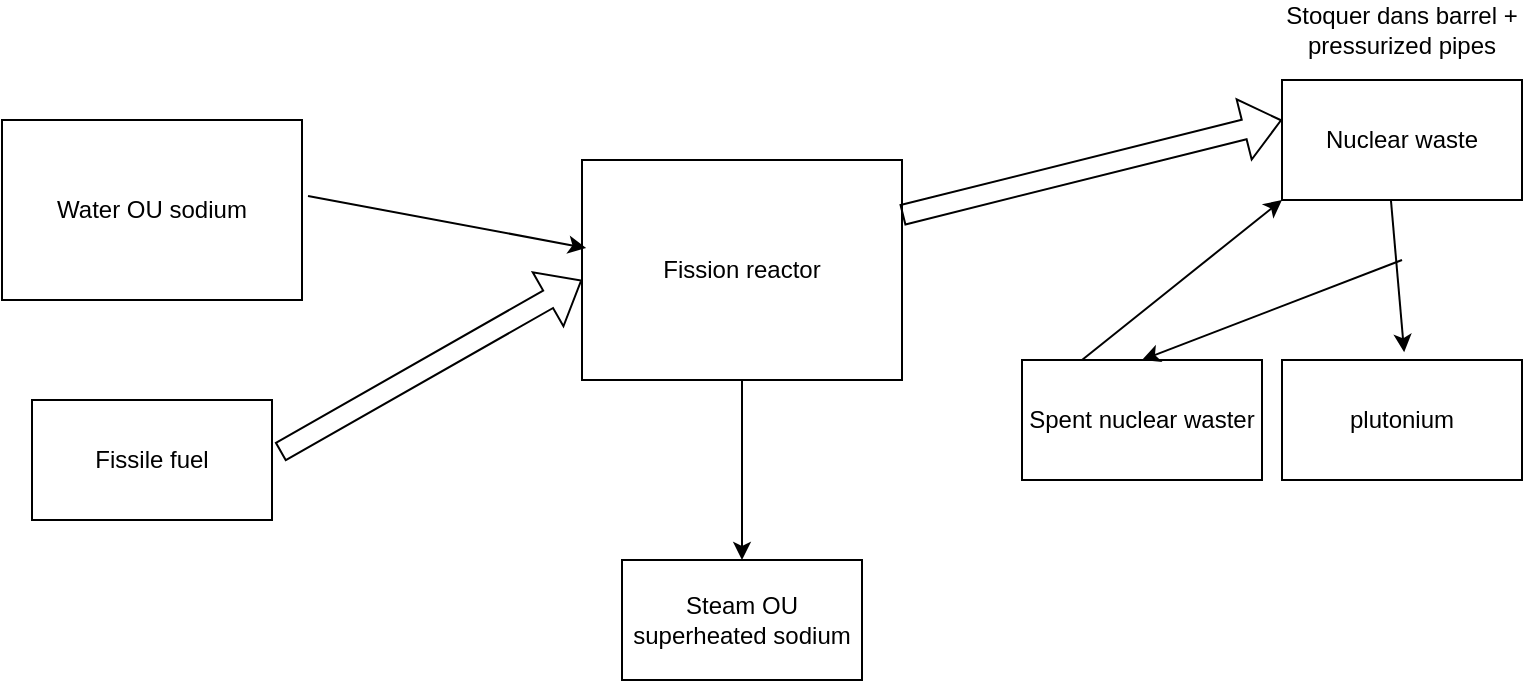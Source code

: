 <mxfile version="24.6.4" type="github">
  <diagram name="Page-1" id="SNu6Hwqx18H7hvCri_gc">
    <mxGraphModel dx="1430" dy="757" grid="1" gridSize="10" guides="1" tooltips="1" connect="1" arrows="1" fold="1" page="1" pageScale="1" pageWidth="827" pageHeight="1169" math="0" shadow="0">
      <root>
        <mxCell id="0" />
        <mxCell id="1" parent="0" />
        <mxCell id="rBHgkjRE-wHSFufGKVvx-1" value="Fission reactor" style="rounded=0;whiteSpace=wrap;html=1;" vertex="1" parent="1">
          <mxGeometry x="320" y="80" width="160" height="110" as="geometry" />
        </mxCell>
        <mxCell id="rBHgkjRE-wHSFufGKVvx-2" value="" style="endArrow=classic;html=1;rounded=0;entryX=0.013;entryY=0.4;entryDx=0;entryDy=0;entryPerimeter=0;exitX=1.02;exitY=0.422;exitDx=0;exitDy=0;exitPerimeter=0;" edge="1" parent="1" source="rBHgkjRE-wHSFufGKVvx-3" target="rBHgkjRE-wHSFufGKVvx-1">
          <mxGeometry width="50" height="50" relative="1" as="geometry">
            <mxPoint x="190" y="120" as="sourcePoint" />
            <mxPoint x="440" y="540" as="targetPoint" />
          </mxGeometry>
        </mxCell>
        <mxCell id="rBHgkjRE-wHSFufGKVvx-3" value="Water OU sodium" style="rounded=0;whiteSpace=wrap;html=1;" vertex="1" parent="1">
          <mxGeometry x="30" y="60" width="150" height="90" as="geometry" />
        </mxCell>
        <mxCell id="rBHgkjRE-wHSFufGKVvx-4" value="Fissile fuel" style="rounded=0;whiteSpace=wrap;html=1;" vertex="1" parent="1">
          <mxGeometry x="45" y="200" width="120" height="60" as="geometry" />
        </mxCell>
        <mxCell id="rBHgkjRE-wHSFufGKVvx-5" value="" style="shape=flexArrow;endArrow=classic;html=1;rounded=0;entryX=-0.025;entryY=0.582;entryDx=0;entryDy=0;entryPerimeter=0;exitX=1;exitY=0.5;exitDx=0;exitDy=0;" edge="1" parent="1">
          <mxGeometry width="50" height="50" relative="1" as="geometry">
            <mxPoint x="169" y="225.98" as="sourcePoint" />
            <mxPoint x="320" y="140.0" as="targetPoint" />
          </mxGeometry>
        </mxCell>
        <mxCell id="rBHgkjRE-wHSFufGKVvx-6" value="" style="shape=flexArrow;endArrow=classic;html=1;rounded=0;exitX=1;exitY=0.25;exitDx=0;exitDy=0;" edge="1" parent="1" source="rBHgkjRE-wHSFufGKVvx-1">
          <mxGeometry width="50" height="50" relative="1" as="geometry">
            <mxPoint x="380" y="150" as="sourcePoint" />
            <mxPoint x="670" y="60" as="targetPoint" />
          </mxGeometry>
        </mxCell>
        <mxCell id="rBHgkjRE-wHSFufGKVvx-7" value="Nuclear waste" style="rounded=0;whiteSpace=wrap;html=1;" vertex="1" parent="1">
          <mxGeometry x="670" y="40" width="120" height="60" as="geometry" />
        </mxCell>
        <mxCell id="rBHgkjRE-wHSFufGKVvx-8" value="plutonium" style="rounded=0;whiteSpace=wrap;html=1;" vertex="1" parent="1">
          <mxGeometry x="670" y="180" width="120" height="60" as="geometry" />
        </mxCell>
        <mxCell id="rBHgkjRE-wHSFufGKVvx-9" value="" style="endArrow=classic;html=1;rounded=0;exitX=0.454;exitY=1.004;exitDx=0;exitDy=0;exitPerimeter=0;entryX=0.509;entryY=-0.065;entryDx=0;entryDy=0;entryPerimeter=0;" edge="1" parent="1" source="rBHgkjRE-wHSFufGKVvx-7" target="rBHgkjRE-wHSFufGKVvx-8">
          <mxGeometry width="50" height="50" relative="1" as="geometry">
            <mxPoint x="380" y="150" as="sourcePoint" />
            <mxPoint x="430" y="100" as="targetPoint" />
          </mxGeometry>
        </mxCell>
        <mxCell id="rBHgkjRE-wHSFufGKVvx-10" value="Spent nuclear waster" style="rounded=0;whiteSpace=wrap;html=1;" vertex="1" parent="1">
          <mxGeometry x="540" y="180" width="120" height="60" as="geometry" />
        </mxCell>
        <mxCell id="rBHgkjRE-wHSFufGKVvx-11" value="" style="endArrow=classic;html=1;rounded=0;entryX=0.5;entryY=0;entryDx=0;entryDy=0;" edge="1" parent="1" target="rBHgkjRE-wHSFufGKVvx-10">
          <mxGeometry width="50" height="50" relative="1" as="geometry">
            <mxPoint x="730" y="130" as="sourcePoint" />
            <mxPoint x="430" y="100" as="targetPoint" />
          </mxGeometry>
        </mxCell>
        <mxCell id="rBHgkjRE-wHSFufGKVvx-13" value="" style="endArrow=classic;html=1;rounded=0;entryX=0;entryY=1;entryDx=0;entryDy=0;exitX=0.25;exitY=0;exitDx=0;exitDy=0;" edge="1" parent="1" source="rBHgkjRE-wHSFufGKVvx-10" target="rBHgkjRE-wHSFufGKVvx-7">
          <mxGeometry width="50" height="50" relative="1" as="geometry">
            <mxPoint x="380" y="150" as="sourcePoint" />
            <mxPoint x="430" y="100" as="targetPoint" />
          </mxGeometry>
        </mxCell>
        <mxCell id="rBHgkjRE-wHSFufGKVvx-14" value="Stoquer dans barrel + pressurized pipes" style="text;html=1;align=center;verticalAlign=middle;whiteSpace=wrap;rounded=0;" vertex="1" parent="1">
          <mxGeometry x="670" width="120" height="30" as="geometry" />
        </mxCell>
        <mxCell id="rBHgkjRE-wHSFufGKVvx-16" value="" style="endArrow=classic;html=1;rounded=0;exitX=0.5;exitY=1;exitDx=0;exitDy=0;" edge="1" parent="1" source="rBHgkjRE-wHSFufGKVvx-1">
          <mxGeometry width="50" height="50" relative="1" as="geometry">
            <mxPoint x="380" y="150" as="sourcePoint" />
            <mxPoint x="400" y="280" as="targetPoint" />
          </mxGeometry>
        </mxCell>
        <mxCell id="rBHgkjRE-wHSFufGKVvx-17" value="Steam OU superheated sodium" style="rounded=0;whiteSpace=wrap;html=1;" vertex="1" parent="1">
          <mxGeometry x="340" y="280" width="120" height="60" as="geometry" />
        </mxCell>
      </root>
    </mxGraphModel>
  </diagram>
</mxfile>
